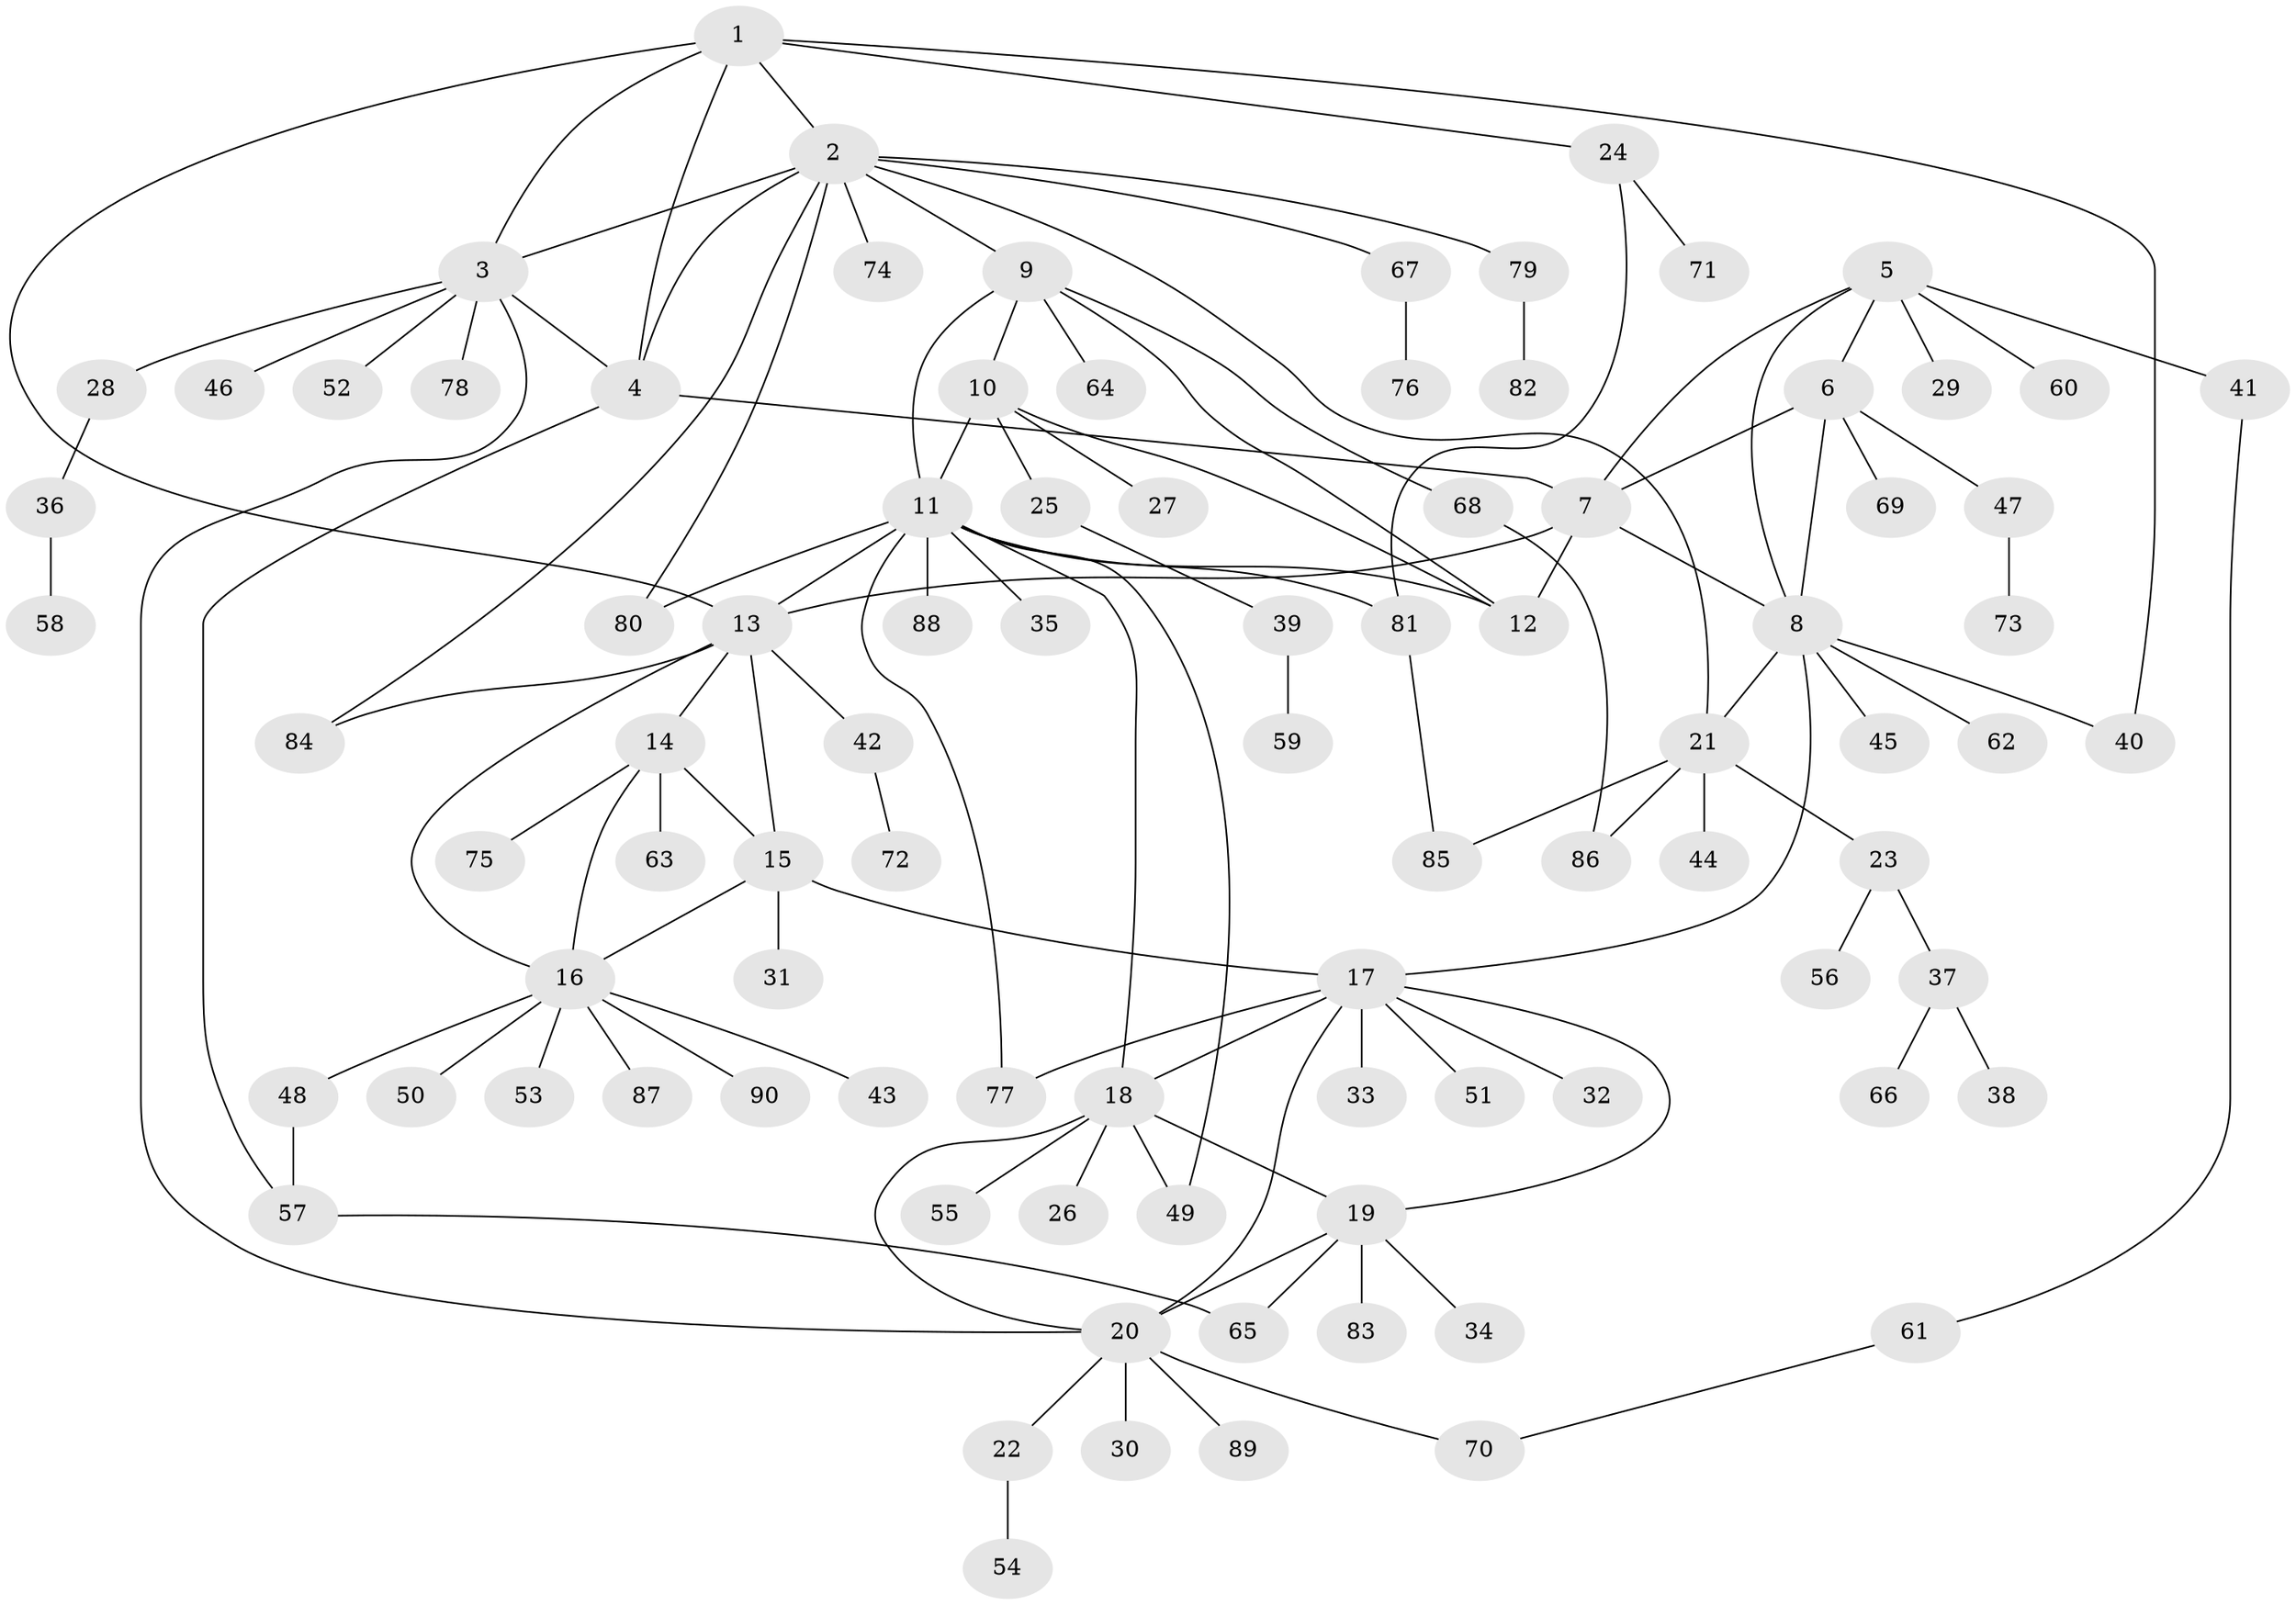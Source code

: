 // coarse degree distribution, {7: 0.046153846153846156, 9: 0.03076923076923077, 6: 0.046153846153846156, 4: 0.046153846153846156, 11: 0.015384615384615385, 8: 0.046153846153846156, 5: 0.015384615384615385, 1: 0.5384615384615384, 2: 0.18461538461538463, 3: 0.03076923076923077}
// Generated by graph-tools (version 1.1) at 2025/24/03/03/25 07:24:14]
// undirected, 90 vertices, 122 edges
graph export_dot {
graph [start="1"]
  node [color=gray90,style=filled];
  1;
  2;
  3;
  4;
  5;
  6;
  7;
  8;
  9;
  10;
  11;
  12;
  13;
  14;
  15;
  16;
  17;
  18;
  19;
  20;
  21;
  22;
  23;
  24;
  25;
  26;
  27;
  28;
  29;
  30;
  31;
  32;
  33;
  34;
  35;
  36;
  37;
  38;
  39;
  40;
  41;
  42;
  43;
  44;
  45;
  46;
  47;
  48;
  49;
  50;
  51;
  52;
  53;
  54;
  55;
  56;
  57;
  58;
  59;
  60;
  61;
  62;
  63;
  64;
  65;
  66;
  67;
  68;
  69;
  70;
  71;
  72;
  73;
  74;
  75;
  76;
  77;
  78;
  79;
  80;
  81;
  82;
  83;
  84;
  85;
  86;
  87;
  88;
  89;
  90;
  1 -- 2;
  1 -- 3;
  1 -- 4;
  1 -- 13;
  1 -- 24;
  1 -- 40;
  2 -- 3;
  2 -- 4;
  2 -- 9;
  2 -- 21;
  2 -- 67;
  2 -- 74;
  2 -- 79;
  2 -- 80;
  2 -- 84;
  3 -- 4;
  3 -- 20;
  3 -- 28;
  3 -- 46;
  3 -- 52;
  3 -- 78;
  4 -- 7;
  4 -- 57;
  5 -- 6;
  5 -- 7;
  5 -- 8;
  5 -- 29;
  5 -- 41;
  5 -- 60;
  6 -- 7;
  6 -- 8;
  6 -- 47;
  6 -- 69;
  7 -- 8;
  7 -- 12;
  7 -- 13;
  8 -- 17;
  8 -- 21;
  8 -- 40;
  8 -- 45;
  8 -- 62;
  9 -- 10;
  9 -- 11;
  9 -- 12;
  9 -- 64;
  9 -- 68;
  10 -- 11;
  10 -- 12;
  10 -- 25;
  10 -- 27;
  11 -- 12;
  11 -- 13;
  11 -- 18;
  11 -- 35;
  11 -- 49;
  11 -- 77;
  11 -- 80;
  11 -- 81;
  11 -- 88;
  13 -- 14;
  13 -- 15;
  13 -- 16;
  13 -- 42;
  13 -- 84;
  14 -- 15;
  14 -- 16;
  14 -- 63;
  14 -- 75;
  15 -- 16;
  15 -- 17;
  15 -- 31;
  16 -- 43;
  16 -- 48;
  16 -- 50;
  16 -- 53;
  16 -- 87;
  16 -- 90;
  17 -- 18;
  17 -- 19;
  17 -- 20;
  17 -- 32;
  17 -- 33;
  17 -- 51;
  17 -- 77;
  18 -- 19;
  18 -- 20;
  18 -- 26;
  18 -- 49;
  18 -- 55;
  19 -- 20;
  19 -- 34;
  19 -- 65;
  19 -- 83;
  20 -- 22;
  20 -- 30;
  20 -- 70;
  20 -- 89;
  21 -- 23;
  21 -- 44;
  21 -- 85;
  21 -- 86;
  22 -- 54;
  23 -- 37;
  23 -- 56;
  24 -- 71;
  24 -- 81;
  25 -- 39;
  28 -- 36;
  36 -- 58;
  37 -- 38;
  37 -- 66;
  39 -- 59;
  41 -- 61;
  42 -- 72;
  47 -- 73;
  48 -- 57;
  57 -- 65;
  61 -- 70;
  67 -- 76;
  68 -- 86;
  79 -- 82;
  81 -- 85;
}
